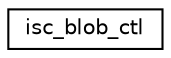 digraph "Graphical Class Hierarchy"
{
 // LATEX_PDF_SIZE
  edge [fontname="Helvetica",fontsize="10",labelfontname="Helvetica",labelfontsize="10"];
  node [fontname="Helvetica",fontsize="10",shape=record];
  rankdir="LR";
  Node0 [label="isc_blob_ctl",height=0.2,width=0.4,color="black", fillcolor="white", style="filled",URL="$structisc__blob__ctl.html",tooltip=" "];
}
